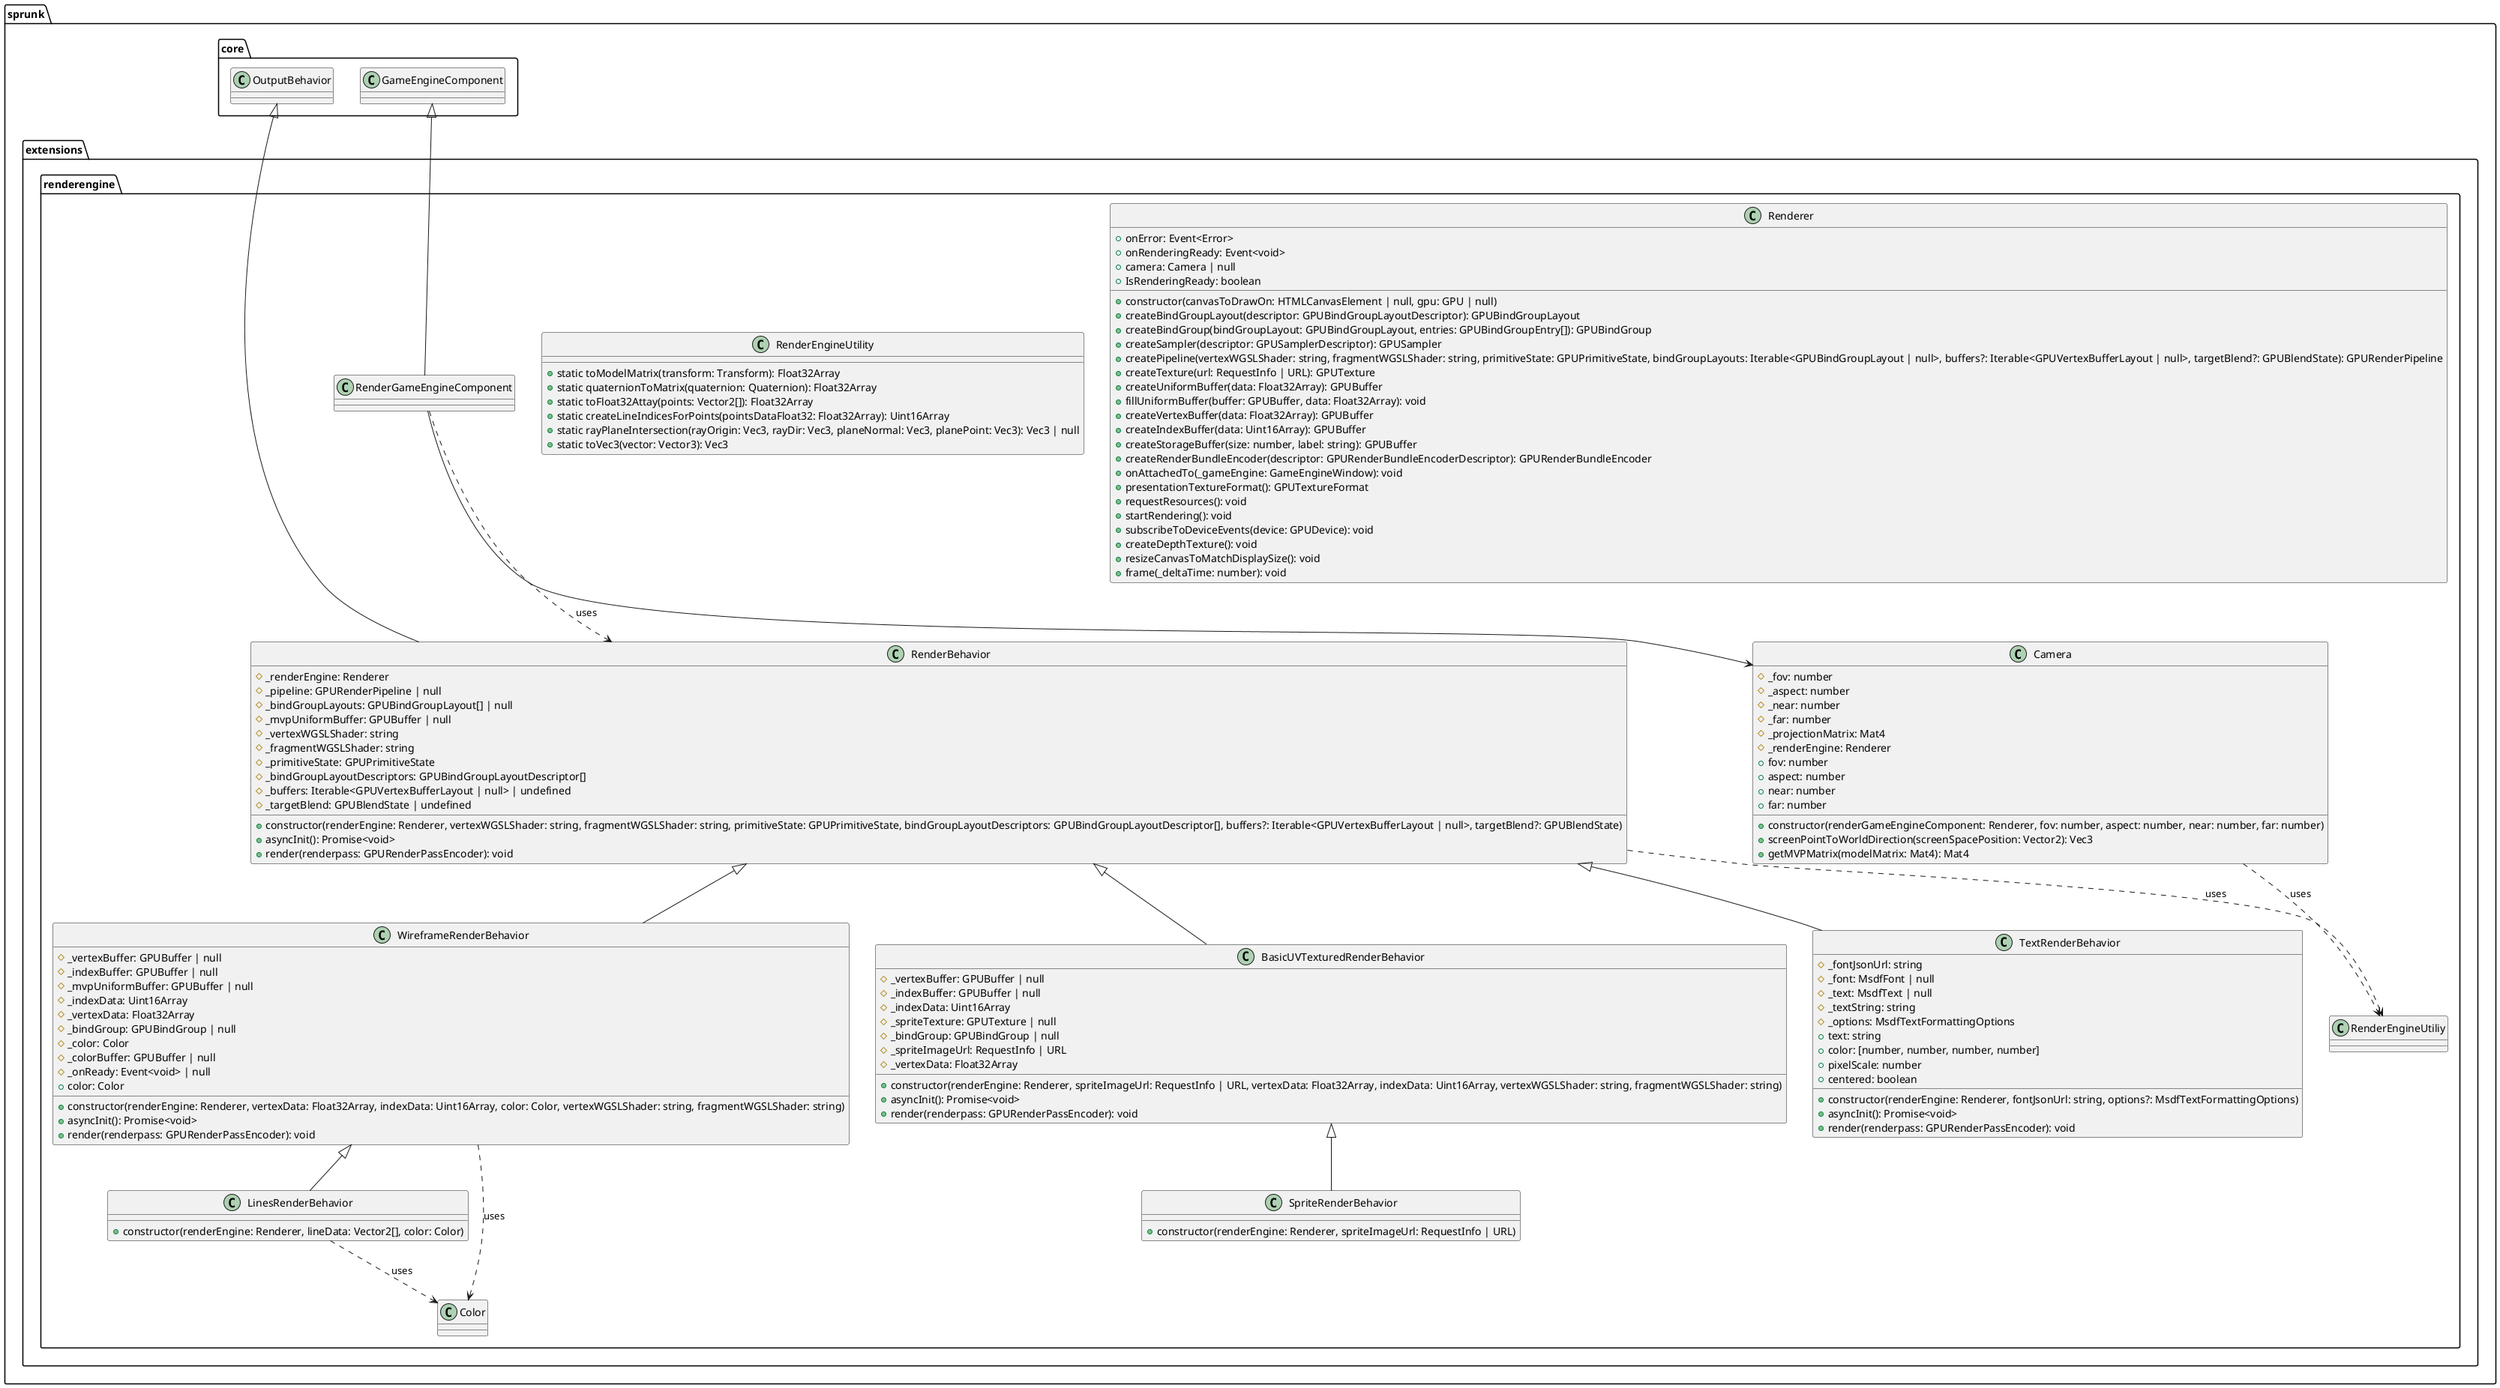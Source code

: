 @startuml

package sprunk.core {
    class OutputBehavior
    class GameEngineComponent
}

package sprunk.extensions.renderengine {
    class Renderer {
        +onError: Event<Error>
        +onRenderingReady: Event<void>
        +camera: Camera | null
        +IsRenderingReady: boolean
        +constructor(canvasToDrawOn: HTMLCanvasElement | null, gpu: GPU | null)
        +createBindGroupLayout(descriptor: GPUBindGroupLayoutDescriptor): GPUBindGroupLayout
        +createBindGroup(bindGroupLayout: GPUBindGroupLayout, entries: GPUBindGroupEntry[]): GPUBindGroup
        +createSampler(descriptor: GPUSamplerDescriptor): GPUSampler
        +createPipeline(vertexWGSLShader: string, fragmentWGSLShader: string, primitiveState: GPUPrimitiveState, bindGroupLayouts: Iterable<GPUBindGroupLayout | null>, buffers?: Iterable<GPUVertexBufferLayout | null>, targetBlend?: GPUBlendState): GPURenderPipeline
        +createTexture(url: RequestInfo | URL): GPUTexture
        +createUniformBuffer(data: Float32Array): GPUBuffer
        +fillUniformBuffer(buffer: GPUBuffer, data: Float32Array): void
        +createVertexBuffer(data: Float32Array): GPUBuffer
        +createIndexBuffer(data: Uint16Array): GPUBuffer
        +createStorageBuffer(size: number, label: string): GPUBuffer
        +createRenderBundleEncoder(descriptor: GPURenderBundleEncoderDescriptor): GPURenderBundleEncoder
        +onAttachedTo(_gameEngine: GameEngineWindow): void
        +presentationTextureFormat(): GPUTextureFormat
        +requestResources(): void
        +startRendering(): void
        +subscribeToDeviceEvents(device: GPUDevice): void
        +createDepthTexture(): void
        +resizeCanvasToMatchDisplaySize(): void
        +frame(_deltaTime: number): void
    }

    class RenderBehavior {
        #_renderEngine: Renderer
        #_pipeline: GPURenderPipeline | null
        #_bindGroupLayouts: GPUBindGroupLayout[] | null
        #_mvpUniformBuffer: GPUBuffer | null
        #_vertexWGSLShader: string
        #_fragmentWGSLShader: string
        #_primitiveState: GPUPrimitiveState
        #_bindGroupLayoutDescriptors: GPUBindGroupLayoutDescriptor[]
        #_buffers: Iterable<GPUVertexBufferLayout | null> | undefined
        #_targetBlend: GPUBlendState | undefined
        +constructor(renderEngine: Renderer, vertexWGSLShader: string, fragmentWGSLShader: string, primitiveState: GPUPrimitiveState, bindGroupLayoutDescriptors: GPUBindGroupLayoutDescriptor[], buffers?: Iterable<GPUVertexBufferLayout | null>, targetBlend?: GPUBlendState)
        +asyncInit(): Promise<void>
        +render(renderpass: GPURenderPassEncoder): void
    }

    class Camera {
        #_fov: number
        #_aspect: number
        #_near: number
        #_far: number
        #_projectionMatrix: Mat4
        #_renderEngine: Renderer
        +constructor(renderGameEngineComponent: Renderer, fov: number, aspect: number, near: number, far: number)
        +screenPointToWorldDirection(screenSpacePosition: Vector2): Vec3
        +getMVPMatrix(modelMatrix: Mat4): Mat4
        +fov: number
        +aspect: number
        +near: number
        +far: number
    }

    class RenderEngineUtility {
        +static toModelMatrix(transform: Transform): Float32Array
        +static quaternionToMatrix(quaternion: Quaternion): Float32Array
        +static toFloat32Attay(points: Vector2[]): Float32Array
        +static createLineIndicesForPoints(pointsDataFloat32: Float32Array): Uint16Array
        +static rayPlaneIntersection(rayOrigin: Vec3, rayDir: Vec3, planeNormal: Vec3, planePoint: Vec3): Vec3 | null
        +static toVec3(vector: Vector3): Vec3
    }

    class SpriteRenderBehavior {
        +constructor(renderEngine: Renderer, spriteImageUrl: RequestInfo | URL)
    }

    class BasicUVTexturedRenderBehavior {
        #_vertexBuffer: GPUBuffer | null
        #_indexBuffer: GPUBuffer | null
        #_indexData: Uint16Array
        #_spriteTexture: GPUTexture | null
        #_bindGroup: GPUBindGroup | null
        #_spriteImageUrl: RequestInfo | URL
        #_vertexData: Float32Array
        +constructor(renderEngine: Renderer, spriteImageUrl: RequestInfo | URL, vertexData: Float32Array, indexData: Uint16Array, vertexWGSLShader: string, fragmentWGSLShader: string)
        +asyncInit(): Promise<void>
        +render(renderpass: GPURenderPassEncoder): void
    }

    class TextRenderBehavior {
        #_fontJsonUrl: string
        #_font: MsdfFont | null
        #_text: MsdfText | null
        #_textString: string
        #_options: MsdfTextFormattingOptions
        +constructor(renderEngine: Renderer, fontJsonUrl: string, options?: MsdfTextFormattingOptions)
        +text: string
        +color: [number, number, number, number]
        +pixelScale: number
        +centered: boolean
        +asyncInit(): Promise<void>
        +render(renderpass: GPURenderPassEncoder): void
    }

    class WireframeRenderBehavior {
        #_vertexBuffer: GPUBuffer | null
        #_indexBuffer: GPUBuffer | null
        #_mvpUniformBuffer: GPUBuffer | null
        #_indexData: Uint16Array
        #_vertexData: Float32Array
        #_bindGroup: GPUBindGroup | null
        #_color: Color
        #_colorBuffer: GPUBuffer | null
        #_onReady: Event<void> | null
        +constructor(renderEngine: Renderer, vertexData: Float32Array, indexData: Uint16Array, color: Color, vertexWGSLShader: string, fragmentWGSLShader: string)
        +asyncInit(): Promise<void>
        +render(renderpass: GPURenderPassEncoder): void
        +color: Color
    }

    class LinesRenderBehavior {
        +constructor(renderEngine: Renderer, lineData: Vector2[], color: Color)
    }

    RenderGameEngineComponent -up-|> GameEngineComponent
    RenderBehavior -up-|> OutputBehavior
    SpriteRenderBehavior -up-|> BasicUVTexturedRenderBehavior
    BasicUVTexturedRenderBehavior -up-|> RenderBehavior
    TextRenderBehavior -up-|> RenderBehavior
    WireframeRenderBehavior -up-|> RenderBehavior
    LinesRenderBehavior -up-|> WireframeRenderBehavior

    RenderGameEngineComponent --> Camera
    RenderGameEngineComponent ..> RenderBehavior : "uses"
    RenderBehavior ..> RenderEngineUtiliy : "uses"
    Camera ..> RenderEngineUtiliy : "uses"
    WireframeRenderBehavior ..> Color : "uses"
    LinesRenderBehavior ..> Color : "uses"
}

@enduml